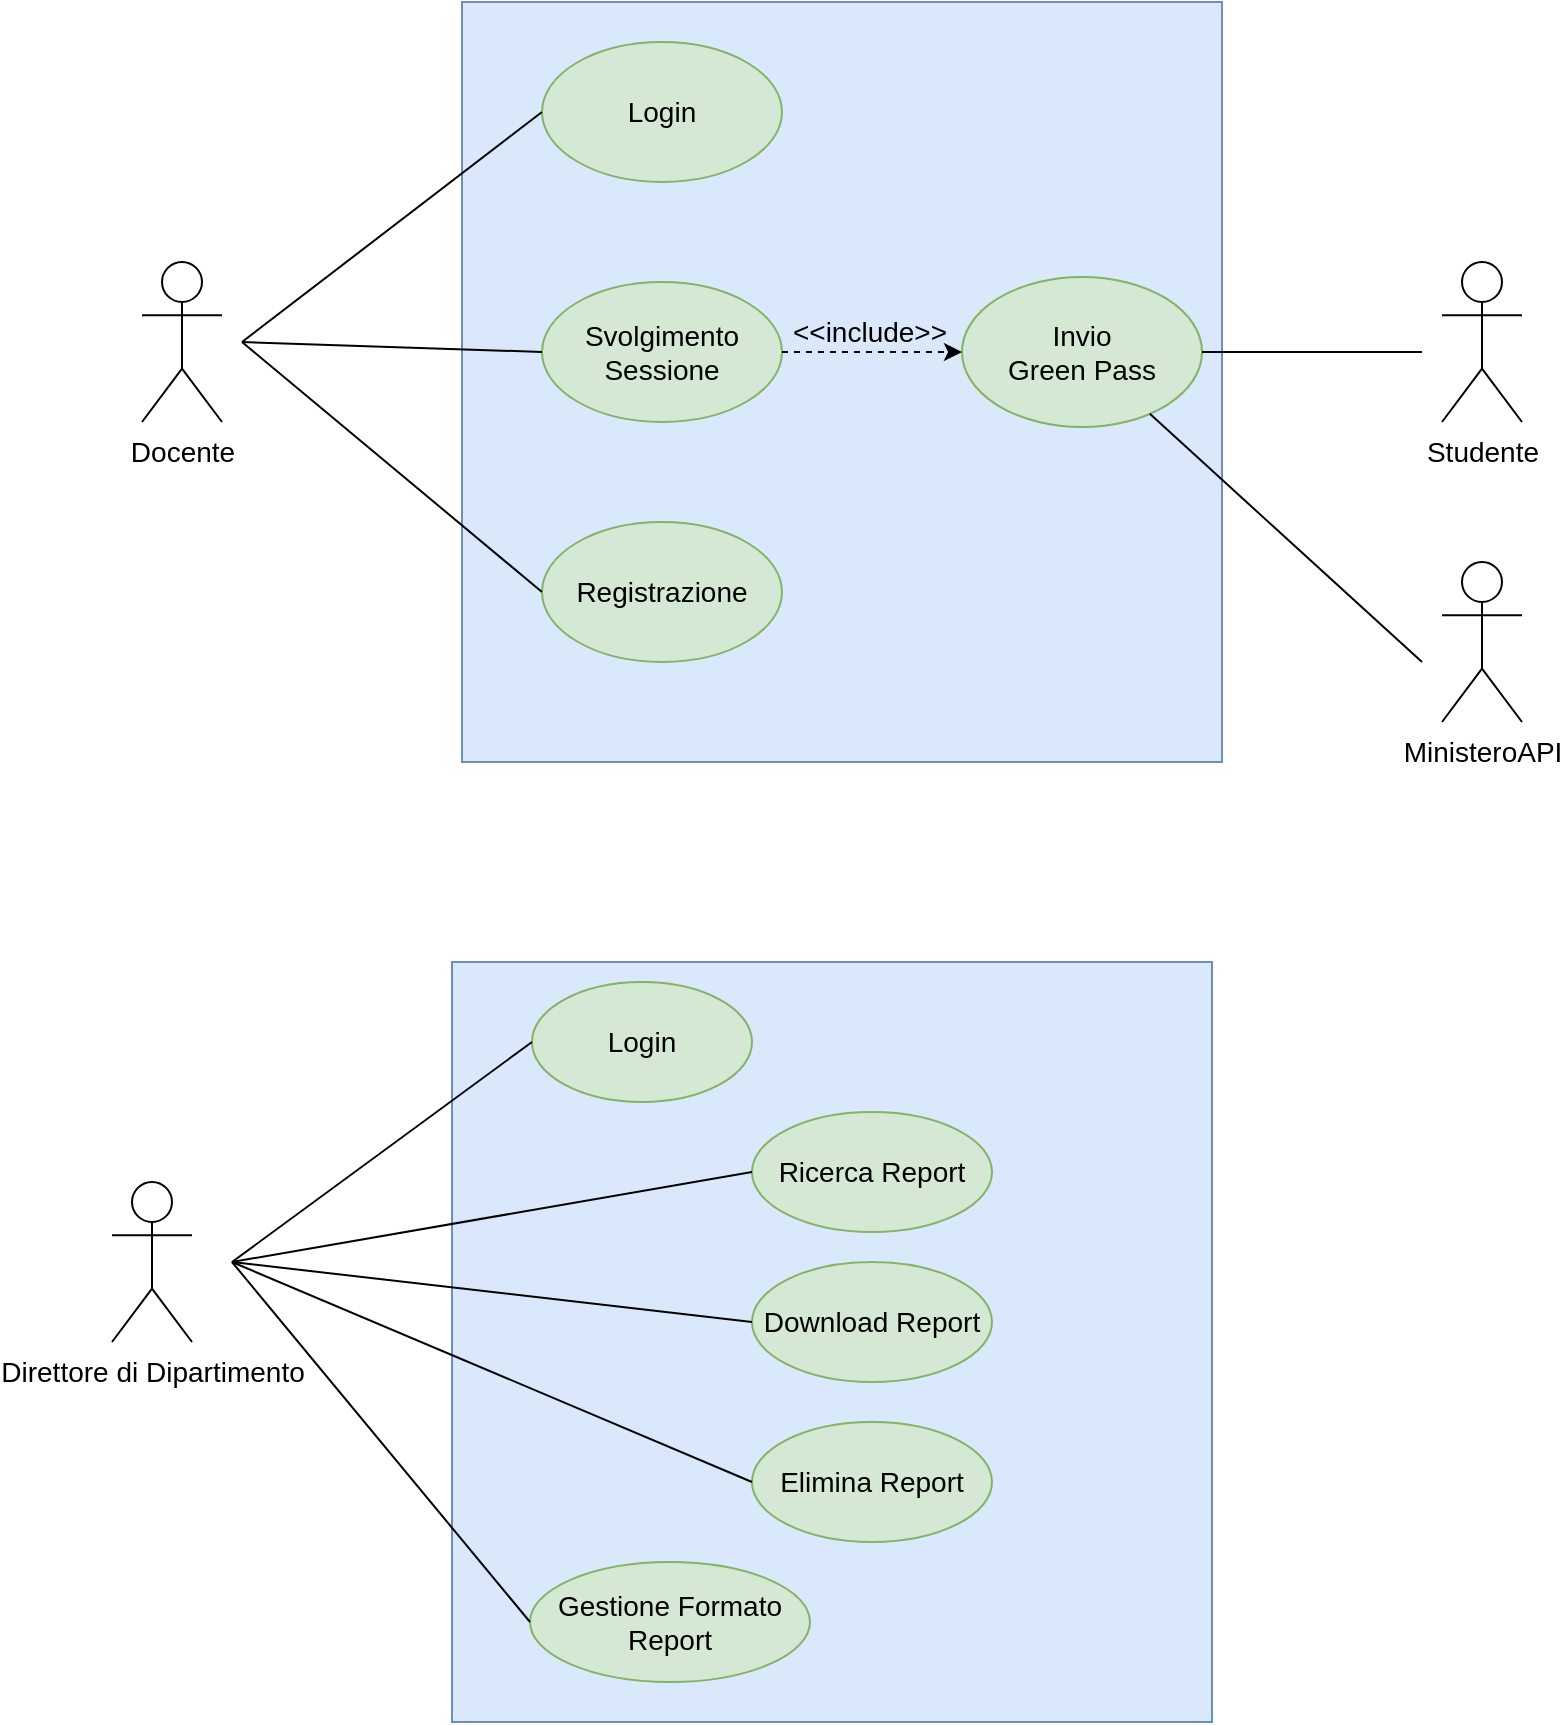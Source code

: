 <mxfile version="15.8.7" type="device"><diagram id="re51tre0p1o4M2Y_Dm1f" name="Page-1"><mxGraphModel dx="1108" dy="553" grid="1" gridSize="10" guides="1" tooltips="1" connect="1" arrows="1" fold="1" page="1" pageScale="1" pageWidth="827" pageHeight="1169" math="0" shadow="0"><root><mxCell id="0"/><mxCell id="1" parent="0"/><mxCell id="X0C_vR2DboqddUZpem6x-1" value="&lt;font style=&quot;font-size: 14px&quot;&gt;Docente&lt;/font&gt;" style="shape=umlActor;verticalLabelPosition=bottom;verticalAlign=top;html=1;outlineConnect=0;" parent="1" vertex="1"><mxGeometry x="80" y="170" width="40" height="80" as="geometry"/></mxCell><mxCell id="X0C_vR2DboqddUZpem6x-2" value="" style="whiteSpace=wrap;html=1;aspect=fixed;fillColor=#dae8fc;strokeColor=#6c8ebf;" parent="1" vertex="1"><mxGeometry x="240" y="40" width="380" height="380" as="geometry"/></mxCell><mxCell id="X0C_vR2DboqddUZpem6x-3" value="&lt;font style=&quot;font-size: 14px&quot;&gt;Login&lt;/font&gt;" style="ellipse;whiteSpace=wrap;html=1;fillColor=#d5e8d4;strokeColor=#82b366;" parent="1" vertex="1"><mxGeometry x="280" y="60" width="120" height="70" as="geometry"/></mxCell><mxCell id="X0C_vR2DboqddUZpem6x-4" value="&lt;font style=&quot;font-size: 14px&quot;&gt;Svolgimento Sessione&lt;/font&gt;" style="ellipse;whiteSpace=wrap;html=1;fillColor=#d5e8d4;strokeColor=#82b366;" parent="1" vertex="1"><mxGeometry x="280" y="180" width="120" height="70" as="geometry"/></mxCell><mxCell id="X0C_vR2DboqddUZpem6x-5" value="&lt;font style=&quot;font-size: 14px&quot;&gt;Registrazione&lt;/font&gt;" style="ellipse;whiteSpace=wrap;html=1;fillColor=#d5e8d4;strokeColor=#82b366;" parent="1" vertex="1"><mxGeometry x="280" y="300" width="120" height="70" as="geometry"/></mxCell><mxCell id="X0C_vR2DboqddUZpem6x-6" value="&lt;font style=&quot;font-size: 14px&quot;&gt;Invio &lt;br&gt;Green Pass&lt;/font&gt;" style="ellipse;whiteSpace=wrap;html=1;fillColor=#d5e8d4;strokeColor=#82b366;" parent="1" vertex="1"><mxGeometry x="490" y="177.5" width="120" height="75" as="geometry"/></mxCell><mxCell id="X0C_vR2DboqddUZpem6x-7" value="&lt;font style=&quot;font-size: 14px&quot;&gt;Studente&lt;/font&gt;" style="shape=umlActor;verticalLabelPosition=bottom;verticalAlign=top;html=1;outlineConnect=0;" parent="1" vertex="1"><mxGeometry x="730" y="170" width="40" height="80" as="geometry"/></mxCell><mxCell id="X0C_vR2DboqddUZpem6x-10" value="" style="endArrow=none;html=1;rounded=0;fontSize=14;entryX=0;entryY=0.5;entryDx=0;entryDy=0;" parent="1" target="X0C_vR2DboqddUZpem6x-3" edge="1"><mxGeometry width="50" height="50" relative="1" as="geometry"><mxPoint x="130" y="210" as="sourcePoint"/><mxPoint x="160" y="125" as="targetPoint"/></mxGeometry></mxCell><mxCell id="X0C_vR2DboqddUZpem6x-11" value="" style="endArrow=none;html=1;rounded=0;fontSize=14;entryX=0;entryY=0.5;entryDx=0;entryDy=0;" parent="1" target="X0C_vR2DboqddUZpem6x-4" edge="1"><mxGeometry width="50" height="50" relative="1" as="geometry"><mxPoint x="130" y="210" as="sourcePoint"/><mxPoint x="290" y="105" as="targetPoint"/></mxGeometry></mxCell><mxCell id="X0C_vR2DboqddUZpem6x-12" value="" style="endArrow=none;html=1;rounded=0;fontSize=14;entryX=0;entryY=0.5;entryDx=0;entryDy=0;" parent="1" target="X0C_vR2DboqddUZpem6x-5" edge="1"><mxGeometry width="50" height="50" relative="1" as="geometry"><mxPoint x="130" y="210" as="sourcePoint"/><mxPoint x="290" y="225" as="targetPoint"/></mxGeometry></mxCell><mxCell id="X0C_vR2DboqddUZpem6x-13" value="" style="endArrow=classic;html=1;rounded=0;fontSize=14;entryX=0;entryY=0.5;entryDx=0;entryDy=0;exitX=1;exitY=0.5;exitDx=0;exitDy=0;dashed=1;" parent="1" source="X0C_vR2DboqddUZpem6x-4" target="X0C_vR2DboqddUZpem6x-6" edge="1"><mxGeometry width="50" height="50" relative="1" as="geometry"><mxPoint x="390" y="270" as="sourcePoint"/><mxPoint x="440" y="220" as="targetPoint"/></mxGeometry></mxCell><mxCell id="X0C_vR2DboqddUZpem6x-14" value="&amp;lt;&amp;lt;include&amp;gt;&amp;gt;" style="text;html=1;strokeColor=none;fillColor=none;align=center;verticalAlign=middle;whiteSpace=wrap;rounded=0;fontSize=14;" parent="1" vertex="1"><mxGeometry x="414" y="190" width="60" height="30" as="geometry"/></mxCell><mxCell id="X0C_vR2DboqddUZpem6x-15" value="" style="endArrow=none;html=1;rounded=0;fontSize=14;entryX=1;entryY=0.5;entryDx=0;entryDy=0;" parent="1" target="X0C_vR2DboqddUZpem6x-6" edge="1"><mxGeometry width="50" height="50" relative="1" as="geometry"><mxPoint x="720" y="215" as="sourcePoint"/><mxPoint x="440" y="220" as="targetPoint"/></mxGeometry></mxCell><mxCell id="X0C_vR2DboqddUZpem6x-16" value="&lt;font style=&quot;font-size: 14px&quot;&gt;Direttore di Dipartimento&lt;/font&gt;" style="shape=umlActor;verticalLabelPosition=bottom;verticalAlign=top;html=1;outlineConnect=0;" parent="1" vertex="1"><mxGeometry x="65" y="630" width="40" height="80" as="geometry"/></mxCell><mxCell id="X0C_vR2DboqddUZpem6x-17" value="" style="whiteSpace=wrap;html=1;aspect=fixed;fillColor=#dae8fc;strokeColor=#6c8ebf;" parent="1" vertex="1"><mxGeometry x="235" y="520" width="380" height="380" as="geometry"/></mxCell><mxCell id="X0C_vR2DboqddUZpem6x-18" value="&lt;font style=&quot;font-size: 14px&quot;&gt;Login&lt;/font&gt;" style="ellipse;whiteSpace=wrap;html=1;fillColor=#d5e8d4;strokeColor=#82b366;" parent="1" vertex="1"><mxGeometry x="275" y="530" width="110" height="60" as="geometry"/></mxCell><mxCell id="X0C_vR2DboqddUZpem6x-19" value="&lt;font style=&quot;font-size: 14px&quot;&gt;Ricerca Report&lt;/font&gt;" style="ellipse;whiteSpace=wrap;html=1;fillColor=#d5e8d4;strokeColor=#82b366;" parent="1" vertex="1"><mxGeometry x="385" y="595" width="120" height="60" as="geometry"/></mxCell><mxCell id="X0C_vR2DboqddUZpem6x-20" value="&lt;font style=&quot;font-size: 14px&quot;&gt;Gestione Formato Report&lt;/font&gt;" style="ellipse;whiteSpace=wrap;html=1;fillColor=#d5e8d4;strokeColor=#82b366;" parent="1" vertex="1"><mxGeometry x="274" y="820" width="140" height="60" as="geometry"/></mxCell><mxCell id="X0C_vR2DboqddUZpem6x-23" value="" style="endArrow=none;html=1;rounded=0;fontSize=14;entryX=0;entryY=0.5;entryDx=0;entryDy=0;" parent="1" target="X0C_vR2DboqddUZpem6x-18" edge="1"><mxGeometry width="50" height="50" relative="1" as="geometry"><mxPoint x="125" y="670" as="sourcePoint"/><mxPoint x="155" y="605" as="targetPoint"/></mxGeometry></mxCell><mxCell id="X0C_vR2DboqddUZpem6x-24" value="" style="endArrow=none;html=1;rounded=0;fontSize=14;entryX=0;entryY=0.5;entryDx=0;entryDy=0;" parent="1" target="X0C_vR2DboqddUZpem6x-19" edge="1"><mxGeometry width="50" height="50" relative="1" as="geometry"><mxPoint x="125" y="670" as="sourcePoint"/><mxPoint x="285" y="585" as="targetPoint"/></mxGeometry></mxCell><mxCell id="X0C_vR2DboqddUZpem6x-25" value="" style="endArrow=none;html=1;rounded=0;fontSize=14;entryX=0;entryY=0.5;entryDx=0;entryDy=0;" parent="1" target="X0C_vR2DboqddUZpem6x-20" edge="1"><mxGeometry width="50" height="50" relative="1" as="geometry"><mxPoint x="125" y="670" as="sourcePoint"/><mxPoint x="285" y="705" as="targetPoint"/></mxGeometry></mxCell><mxCell id="X0C_vR2DboqddUZpem6x-30" value="&lt;font style=&quot;font-size: 14px&quot;&gt;Download Report&lt;/font&gt;&lt;span style=&quot;color: rgba(0 , 0 , 0 , 0) ; font-family: monospace ; font-size: 0px&quot;&gt;%3CmxGraphModel%3E%3Croot%3E%3CmxCell%20id%3D%220%22%2F%3E%3CmxCell%20id%3D%221%22%20parent%3D%220%22%2F%3E%3CmxCell%20id%3D%222%22%20value%3D%22%26lt%3Bfont%20style%3D%26quot%3Bfont-size%3A%2014px%26quot%3B%26gt%3BLogin%26lt%3B%2Ffont%26gt%3B%22%20style%3D%22ellipse%3BwhiteSpace%3Dwrap%3Bhtml%3D1%3B%22%20vertex%3D%221%22%20parent%3D%221%22%3E%3CmxGeometry%20x%3D%22280%22%20y%3D%22500%22%20width%3D%22120%22%20height%3D%2270%22%20as%3D%22geometry%22%2F%3E%3C%2FmxCell%3E%3C%2Froot%3E%3C%2FmxGraphModel%3E&lt;/span&gt;" style="ellipse;whiteSpace=wrap;html=1;fillColor=#d5e8d4;strokeColor=#82b366;" parent="1" vertex="1"><mxGeometry x="385" y="670" width="120" height="60" as="geometry"/></mxCell><mxCell id="X0C_vR2DboqddUZpem6x-31" value="&lt;font style=&quot;font-size: 14px&quot;&gt;Elimina Report&lt;/font&gt;" style="ellipse;whiteSpace=wrap;html=1;fillColor=#d5e8d4;strokeColor=#82b366;" parent="1" vertex="1"><mxGeometry x="385" y="750" width="120" height="60" as="geometry"/></mxCell><mxCell id="X0C_vR2DboqddUZpem6x-32" value="" style="endArrow=none;html=1;rounded=0;fontSize=14;entryX=0;entryY=0.5;entryDx=0;entryDy=0;" parent="1" target="X0C_vR2DboqddUZpem6x-30" edge="1"><mxGeometry width="50" height="50" relative="1" as="geometry"><mxPoint x="125" y="670" as="sourcePoint"/><mxPoint x="405.0" y="645" as="targetPoint"/></mxGeometry></mxCell><mxCell id="X0C_vR2DboqddUZpem6x-33" value="" style="endArrow=none;html=1;rounded=0;fontSize=14;entryX=0;entryY=0.5;entryDx=0;entryDy=0;" parent="1" target="X0C_vR2DboqddUZpem6x-31" edge="1"><mxGeometry width="50" height="50" relative="1" as="geometry"><mxPoint x="125" y="670" as="sourcePoint"/><mxPoint x="285" y="735.0" as="targetPoint"/></mxGeometry></mxCell><mxCell id="HYY7YnL4pUds7EhDhYZQ-1" value="&lt;font style=&quot;font-size: 14px&quot;&gt;MinisteroAPI&lt;/font&gt;" style="shape=umlActor;verticalLabelPosition=bottom;verticalAlign=top;html=1;outlineConnect=0;" parent="1" vertex="1"><mxGeometry x="730" y="320" width="40" height="80" as="geometry"/></mxCell><mxCell id="HYY7YnL4pUds7EhDhYZQ-3" value="" style="endArrow=none;html=1;rounded=0;fontSize=14;" parent="1" target="X0C_vR2DboqddUZpem6x-6" edge="1"><mxGeometry width="50" height="50" relative="1" as="geometry"><mxPoint x="720" y="370" as="sourcePoint"/><mxPoint x="620" y="225" as="targetPoint"/></mxGeometry></mxCell></root></mxGraphModel></diagram></mxfile>